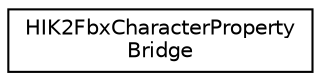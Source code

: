 digraph "クラス階層図"
{
  edge [fontname="Helvetica",fontsize="10",labelfontname="Helvetica",labelfontsize="10"];
  node [fontname="Helvetica",fontsize="10",shape=record];
  rankdir="LR";
  Node0 [label="HIK2FbxCharacterProperty\lBridge",height=0.2,width=0.4,color="black", fillcolor="white", style="filled",URL="$class_h_i_k2_fbx_character_property_bridge.html"];
}
